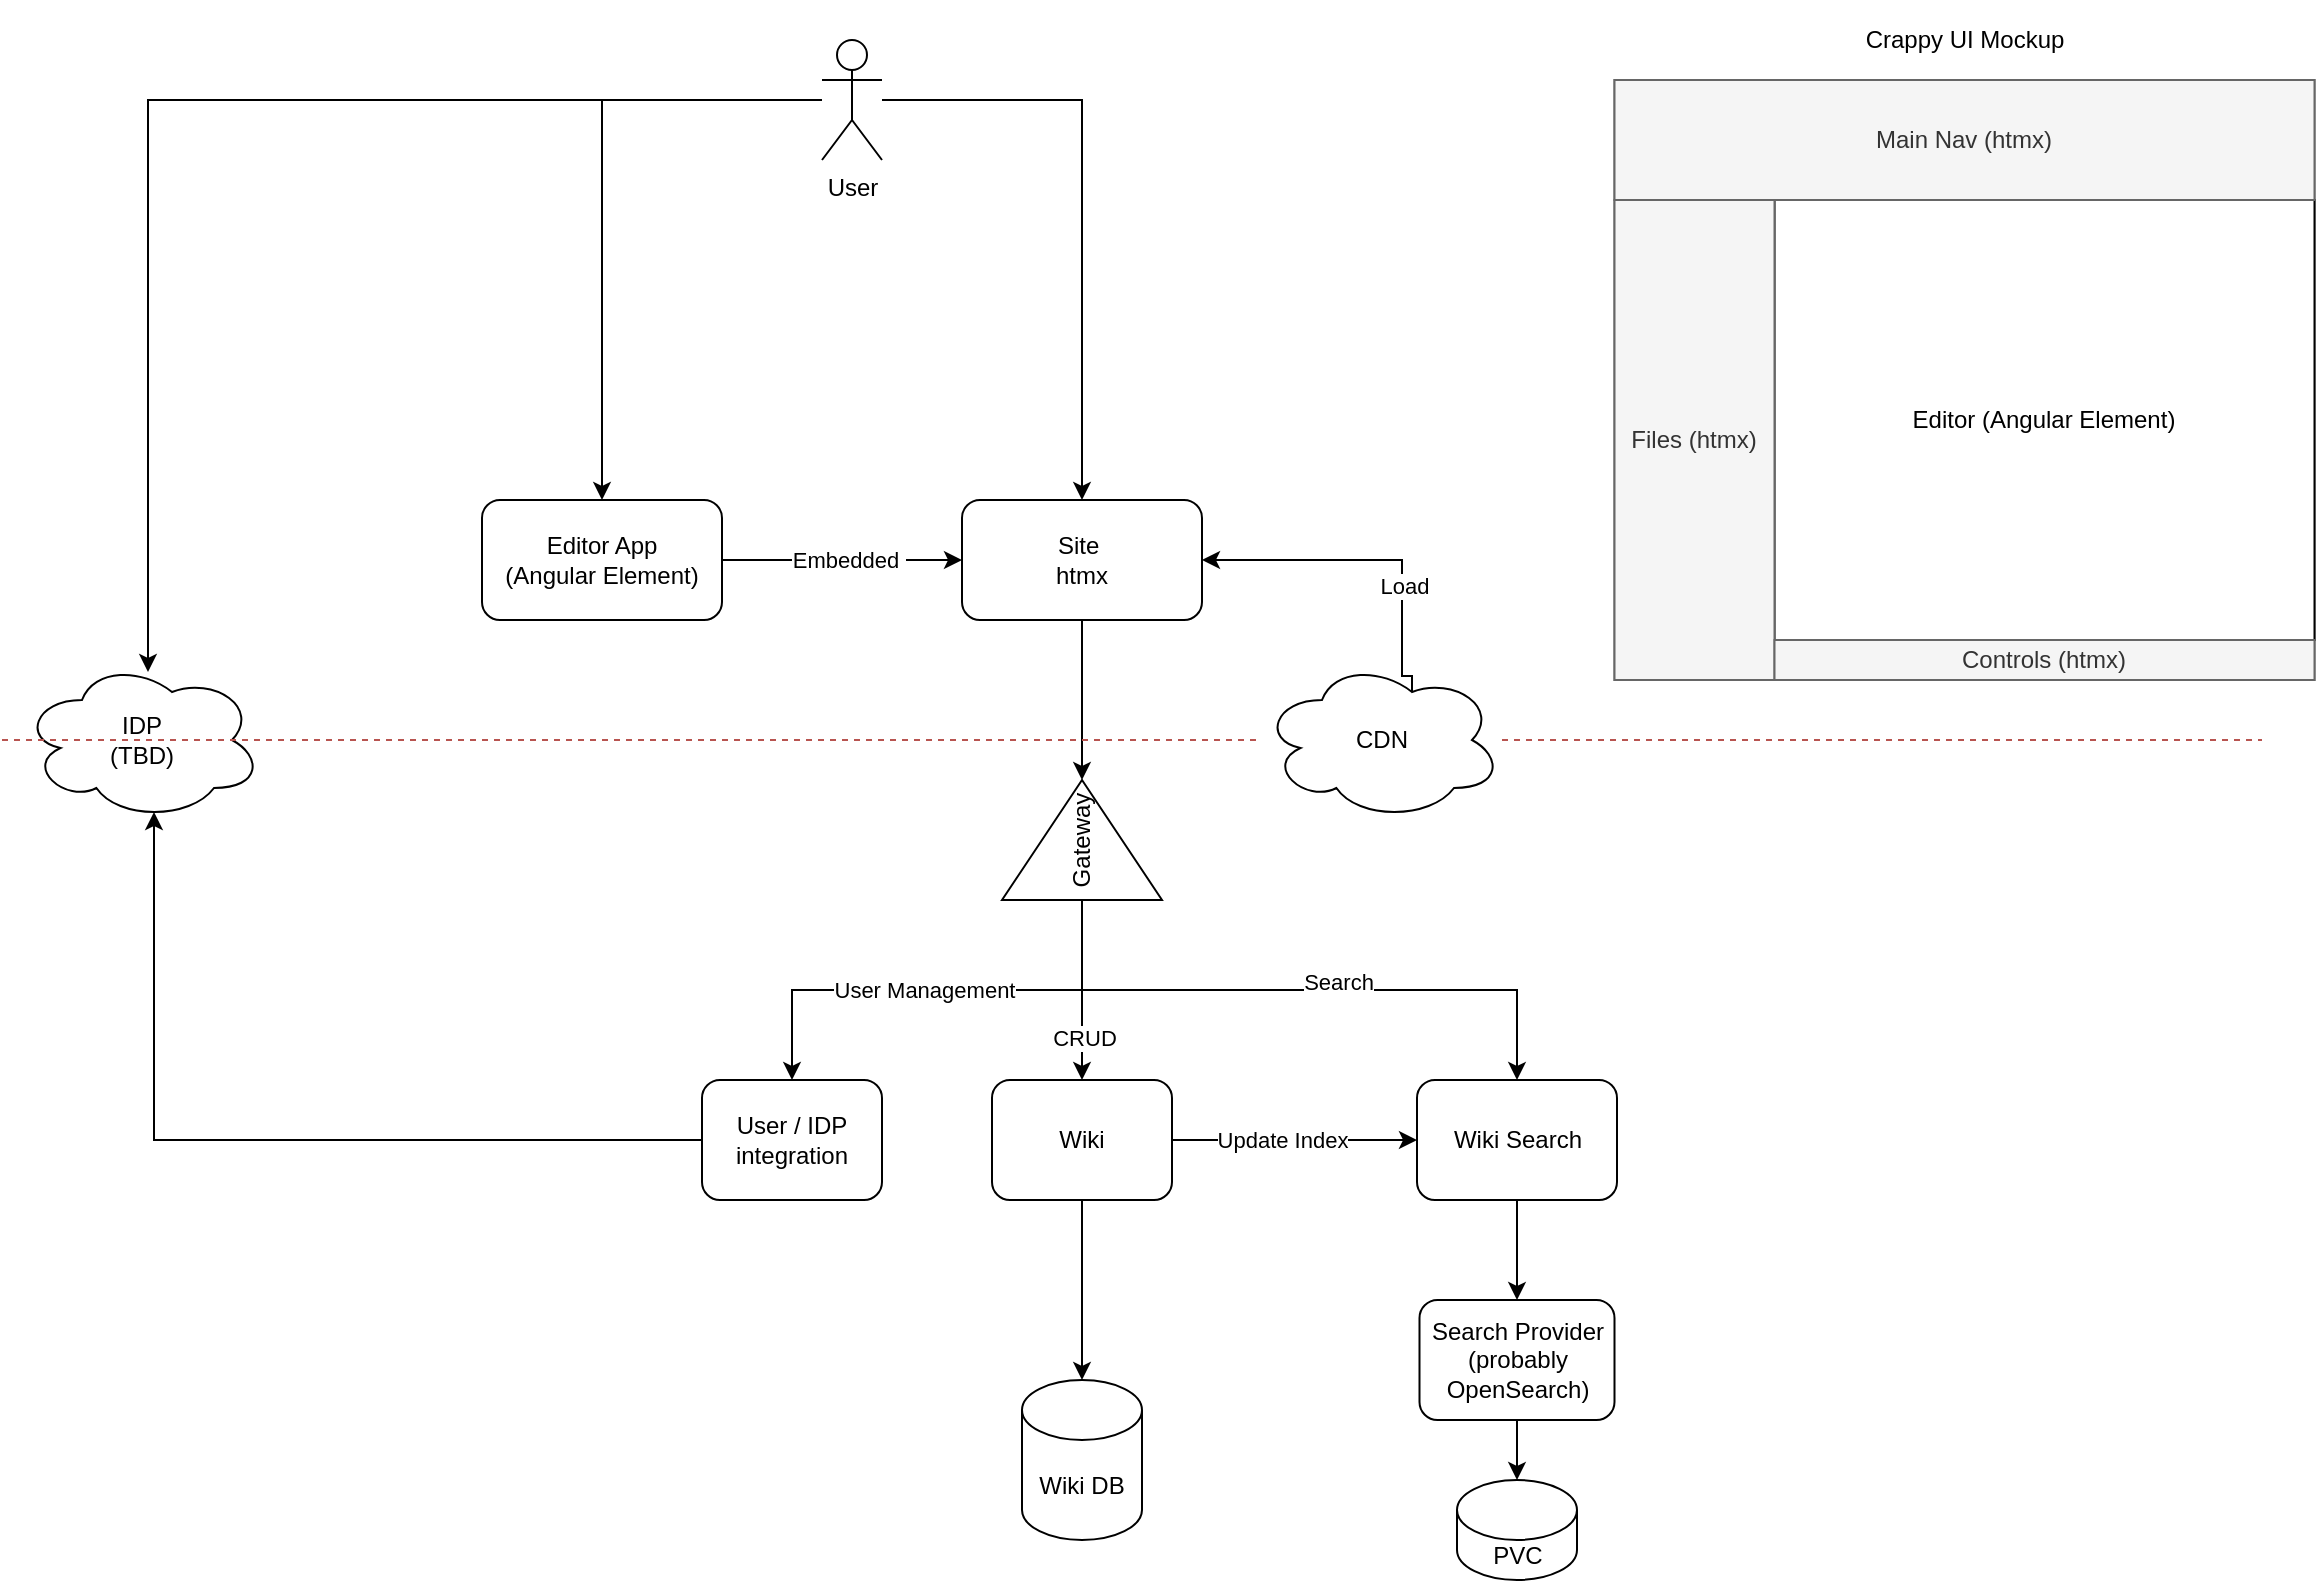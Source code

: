 <mxfile version="21.6.6" type="device">
  <diagram name="Page-1" id="305SGDI7W9s_KfbfRGtT">
    <mxGraphModel dx="1648" dy="907" grid="1" gridSize="10" guides="1" tooltips="1" connect="1" arrows="1" fold="1" page="1" pageScale="1" pageWidth="850" pageHeight="1100" math="0" shadow="0">
      <root>
        <mxCell id="0" />
        <mxCell id="1" parent="0" />
        <mxCell id="pLAp17gwkIlJmsqobUR1-7" style="edgeStyle=orthogonalEdgeStyle;rounded=0;orthogonalLoop=1;jettySize=auto;html=1;" parent="1" source="pLAp17gwkIlJmsqobUR1-2" target="pLAp17gwkIlJmsqobUR1-3" edge="1">
          <mxGeometry relative="1" as="geometry" />
        </mxCell>
        <mxCell id="pLAp17gwkIlJmsqobUR1-8" style="edgeStyle=orthogonalEdgeStyle;rounded=0;orthogonalLoop=1;jettySize=auto;html=1;entryX=0.5;entryY=0;entryDx=0;entryDy=0;" parent="1" source="pLAp17gwkIlJmsqobUR1-2" target="pLAp17gwkIlJmsqobUR1-4" edge="1">
          <mxGeometry relative="1" as="geometry" />
        </mxCell>
        <mxCell id="pLAp17gwkIlJmsqobUR1-28" style="edgeStyle=orthogonalEdgeStyle;rounded=0;orthogonalLoop=1;jettySize=auto;html=1;entryX=0.525;entryY=0.075;entryDx=0;entryDy=0;entryPerimeter=0;" parent="1" source="pLAp17gwkIlJmsqobUR1-2" target="pLAp17gwkIlJmsqobUR1-26" edge="1">
          <mxGeometry relative="1" as="geometry">
            <mxPoint x="80" y="400" as="targetPoint" />
          </mxGeometry>
        </mxCell>
        <mxCell id="pLAp17gwkIlJmsqobUR1-2" value="User" style="shape=umlActor;verticalLabelPosition=bottom;verticalAlign=top;html=1;outlineConnect=0;" parent="1" vertex="1">
          <mxGeometry x="410" y="90" width="30" height="60" as="geometry" />
        </mxCell>
        <mxCell id="pLAp17gwkIlJmsqobUR1-5" style="edgeStyle=orthogonalEdgeStyle;rounded=0;orthogonalLoop=1;jettySize=auto;html=1;exitX=0;exitY=0.5;exitDx=0;exitDy=0;entryX=1;entryY=0.5;entryDx=0;entryDy=0;endArrow=none;endFill=0;startArrow=classic;startFill=1;" parent="1" source="pLAp17gwkIlJmsqobUR1-3" target="pLAp17gwkIlJmsqobUR1-4" edge="1">
          <mxGeometry relative="1" as="geometry" />
        </mxCell>
        <mxCell id="pLAp17gwkIlJmsqobUR1-6" value="Embedded&amp;nbsp;" style="edgeLabel;html=1;align=center;verticalAlign=middle;resizable=0;points=[];" parent="pLAp17gwkIlJmsqobUR1-5" vertex="1" connectable="0">
          <mxGeometry x="-0.18" y="4" relative="1" as="geometry">
            <mxPoint x="-8" y="-4" as="offset" />
          </mxGeometry>
        </mxCell>
        <mxCell id="pLAp17gwkIlJmsqobUR1-20" style="edgeStyle=orthogonalEdgeStyle;rounded=0;orthogonalLoop=1;jettySize=auto;html=1;exitX=0.5;exitY=1;exitDx=0;exitDy=0;entryX=1;entryY=0.5;entryDx=0;entryDy=0;" parent="1" source="pLAp17gwkIlJmsqobUR1-3" target="pLAp17gwkIlJmsqobUR1-19" edge="1">
          <mxGeometry relative="1" as="geometry" />
        </mxCell>
        <mxCell id="pLAp17gwkIlJmsqobUR1-3" value="Site&amp;nbsp;&lt;br&gt;htmx" style="rounded=1;whiteSpace=wrap;html=1;" parent="1" vertex="1">
          <mxGeometry x="480" y="320" width="120" height="60" as="geometry" />
        </mxCell>
        <mxCell id="pLAp17gwkIlJmsqobUR1-4" value="Editor App&lt;br&gt;(Angular Element)" style="rounded=1;whiteSpace=wrap;html=1;" parent="1" vertex="1">
          <mxGeometry x="240" y="320" width="120" height="60" as="geometry" />
        </mxCell>
        <mxCell id="pLAp17gwkIlJmsqobUR1-10" value="" style="rounded=0;whiteSpace=wrap;html=1;fillColor=#f5f5f5;fontColor=#333333;strokeColor=#666666;" parent="1" vertex="1">
          <mxGeometry x="806.25" y="110" width="350" height="300" as="geometry" />
        </mxCell>
        <mxCell id="pLAp17gwkIlJmsqobUR1-11" value="Editor (Angular Element)" style="rounded=0;whiteSpace=wrap;html=1;" parent="1" vertex="1">
          <mxGeometry x="886.25" y="170" width="270" height="220" as="geometry" />
        </mxCell>
        <mxCell id="pLAp17gwkIlJmsqobUR1-12" value="Main Nav (htmx)" style="rounded=0;whiteSpace=wrap;html=1;fillColor=#f5f5f5;fontColor=#333333;strokeColor=#666666;" parent="1" vertex="1">
          <mxGeometry x="806.25" y="110" width="350" height="60" as="geometry" />
        </mxCell>
        <mxCell id="pLAp17gwkIlJmsqobUR1-13" value="Files (htmx)" style="rounded=0;whiteSpace=wrap;html=1;fillColor=#f5f5f5;fontColor=#333333;strokeColor=#666666;" parent="1" vertex="1">
          <mxGeometry x="806.25" y="170" width="80" height="240" as="geometry" />
        </mxCell>
        <mxCell id="pLAp17gwkIlJmsqobUR1-14" value="Controls (htmx)" style="rounded=0;whiteSpace=wrap;html=1;fillColor=#f5f5f5;fontColor=#333333;strokeColor=#666666;" parent="1" vertex="1">
          <mxGeometry x="886.25" y="390" width="270" height="20" as="geometry" />
        </mxCell>
        <mxCell id="pLAp17gwkIlJmsqobUR1-15" value="Crappy UI Mockup" style="text;html=1;strokeColor=none;fillColor=none;align=center;verticalAlign=middle;whiteSpace=wrap;rounded=0;" parent="1" vertex="1">
          <mxGeometry x="883.75" y="70" width="195" height="40" as="geometry" />
        </mxCell>
        <mxCell id="pLAp17gwkIlJmsqobUR1-16" value="" style="endArrow=none;dashed=1;html=1;rounded=0;fillColor=#f8cecc;strokeColor=#b85450;" parent="1" edge="1" source="7CrDT5_cEv3WjHguBi0t-9">
          <mxGeometry width="50" height="50" relative="1" as="geometry">
            <mxPoint y="440" as="sourcePoint" />
            <mxPoint x="1130" y="440" as="targetPoint" />
          </mxGeometry>
        </mxCell>
        <mxCell id="pLAp17gwkIlJmsqobUR1-29" style="edgeStyle=orthogonalEdgeStyle;rounded=0;orthogonalLoop=1;jettySize=auto;html=1;exitX=0;exitY=0.5;exitDx=0;exitDy=0;entryX=0.55;entryY=0.95;entryDx=0;entryDy=0;entryPerimeter=0;" parent="1" source="pLAp17gwkIlJmsqobUR1-18" target="pLAp17gwkIlJmsqobUR1-26" edge="1">
          <mxGeometry relative="1" as="geometry">
            <mxPoint x="70" y="490" as="targetPoint" />
          </mxGeometry>
        </mxCell>
        <mxCell id="pLAp17gwkIlJmsqobUR1-18" value="User / IDP integration" style="rounded=1;whiteSpace=wrap;html=1;" parent="1" vertex="1">
          <mxGeometry x="350" y="610" width="90" height="60" as="geometry" />
        </mxCell>
        <mxCell id="pLAp17gwkIlJmsqobUR1-23" style="edgeStyle=orthogonalEdgeStyle;rounded=0;orthogonalLoop=1;jettySize=auto;html=1;exitX=0;exitY=0.5;exitDx=0;exitDy=0;entryX=0.5;entryY=0;entryDx=0;entryDy=0;" parent="1" source="pLAp17gwkIlJmsqobUR1-19" target="pLAp17gwkIlJmsqobUR1-22" edge="1">
          <mxGeometry relative="1" as="geometry" />
        </mxCell>
        <mxCell id="7CrDT5_cEv3WjHguBi0t-5" value="Search" style="edgeLabel;html=1;align=center;verticalAlign=middle;resizable=0;points=[];" vertex="1" connectable="0" parent="pLAp17gwkIlJmsqobUR1-23">
          <mxGeometry x="0.121" y="4" relative="1" as="geometry">
            <mxPoint as="offset" />
          </mxGeometry>
        </mxCell>
        <mxCell id="pLAp17gwkIlJmsqobUR1-24" style="edgeStyle=orthogonalEdgeStyle;rounded=0;orthogonalLoop=1;jettySize=auto;html=1;exitX=0;exitY=0.5;exitDx=0;exitDy=0;" parent="1" source="pLAp17gwkIlJmsqobUR1-19" target="pLAp17gwkIlJmsqobUR1-21" edge="1">
          <mxGeometry relative="1" as="geometry" />
        </mxCell>
        <mxCell id="7CrDT5_cEv3WjHguBi0t-4" value="CRUD" style="edgeLabel;html=1;align=center;verticalAlign=middle;resizable=0;points=[];" vertex="1" connectable="0" parent="pLAp17gwkIlJmsqobUR1-24">
          <mxGeometry x="0.526" y="1" relative="1" as="geometry">
            <mxPoint as="offset" />
          </mxGeometry>
        </mxCell>
        <mxCell id="pLAp17gwkIlJmsqobUR1-25" style="edgeStyle=orthogonalEdgeStyle;rounded=0;orthogonalLoop=1;jettySize=auto;html=1;exitX=0;exitY=0.5;exitDx=0;exitDy=0;entryX=0.5;entryY=0;entryDx=0;entryDy=0;" parent="1" source="pLAp17gwkIlJmsqobUR1-19" target="pLAp17gwkIlJmsqobUR1-18" edge="1">
          <mxGeometry relative="1" as="geometry" />
        </mxCell>
        <mxCell id="7CrDT5_cEv3WjHguBi0t-6" value="User Management" style="edgeLabel;html=1;align=center;verticalAlign=middle;resizable=0;points=[];" vertex="1" connectable="0" parent="pLAp17gwkIlJmsqobUR1-25">
          <mxGeometry x="0.078" relative="1" as="geometry">
            <mxPoint x="2" as="offset" />
          </mxGeometry>
        </mxCell>
        <mxCell id="pLAp17gwkIlJmsqobUR1-19" value="Gateway" style="triangle;whiteSpace=wrap;html=1;rotation=-90;" parent="1" vertex="1">
          <mxGeometry x="510" y="450" width="60" height="80" as="geometry" />
        </mxCell>
        <mxCell id="pLAp17gwkIlJmsqobUR1-31" style="edgeStyle=orthogonalEdgeStyle;rounded=0;orthogonalLoop=1;jettySize=auto;html=1;exitX=0.5;exitY=1;exitDx=0;exitDy=0;" parent="1" source="pLAp17gwkIlJmsqobUR1-21" target="pLAp17gwkIlJmsqobUR1-30" edge="1">
          <mxGeometry relative="1" as="geometry" />
        </mxCell>
        <mxCell id="pLAp17gwkIlJmsqobUR1-34" style="edgeStyle=orthogonalEdgeStyle;rounded=0;orthogonalLoop=1;jettySize=auto;html=1;exitX=1;exitY=0.5;exitDx=0;exitDy=0;entryX=0;entryY=0.5;entryDx=0;entryDy=0;" parent="1" source="pLAp17gwkIlJmsqobUR1-21" target="pLAp17gwkIlJmsqobUR1-22" edge="1">
          <mxGeometry relative="1" as="geometry" />
        </mxCell>
        <mxCell id="pLAp17gwkIlJmsqobUR1-35" value="Update Index" style="edgeLabel;html=1;align=center;verticalAlign=middle;resizable=0;points=[];" parent="pLAp17gwkIlJmsqobUR1-34" vertex="1" connectable="0">
          <mxGeometry x="0.154" y="-2" relative="1" as="geometry">
            <mxPoint x="-16" y="-2" as="offset" />
          </mxGeometry>
        </mxCell>
        <mxCell id="pLAp17gwkIlJmsqobUR1-21" value="Wiki" style="rounded=1;whiteSpace=wrap;html=1;" parent="1" vertex="1">
          <mxGeometry x="495" y="610" width="90" height="60" as="geometry" />
        </mxCell>
        <mxCell id="7CrDT5_cEv3WjHguBi0t-2" style="edgeStyle=orthogonalEdgeStyle;rounded=0;orthogonalLoop=1;jettySize=auto;html=1;exitX=0.5;exitY=1;exitDx=0;exitDy=0;entryX=0.5;entryY=0;entryDx=0;entryDy=0;" edge="1" parent="1" source="pLAp17gwkIlJmsqobUR1-22" target="7CrDT5_cEv3WjHguBi0t-1">
          <mxGeometry relative="1" as="geometry" />
        </mxCell>
        <mxCell id="pLAp17gwkIlJmsqobUR1-22" value="Wiki Search" style="rounded=1;whiteSpace=wrap;html=1;" parent="1" vertex="1">
          <mxGeometry x="707.5" y="610" width="100" height="60" as="geometry" />
        </mxCell>
        <mxCell id="pLAp17gwkIlJmsqobUR1-26" value="IDP&lt;br&gt;(TBD)" style="ellipse;shape=cloud;whiteSpace=wrap;html=1;" parent="1" vertex="1">
          <mxGeometry x="10" y="400" width="120" height="80" as="geometry" />
        </mxCell>
        <mxCell id="pLAp17gwkIlJmsqobUR1-30" value="Wiki DB" style="shape=cylinder3;whiteSpace=wrap;html=1;boundedLbl=1;backgroundOutline=1;size=15;" parent="1" vertex="1">
          <mxGeometry x="510" y="760" width="60" height="80" as="geometry" />
        </mxCell>
        <mxCell id="pLAp17gwkIlJmsqobUR1-32" value="PVC" style="shape=cylinder3;whiteSpace=wrap;html=1;boundedLbl=1;backgroundOutline=1;size=15;" parent="1" vertex="1">
          <mxGeometry x="727.5" y="810" width="60" height="50" as="geometry" />
        </mxCell>
        <mxCell id="7CrDT5_cEv3WjHguBi0t-3" style="edgeStyle=orthogonalEdgeStyle;rounded=0;orthogonalLoop=1;jettySize=auto;html=1;exitX=0.5;exitY=1;exitDx=0;exitDy=0;entryX=0.5;entryY=0;entryDx=0;entryDy=0;entryPerimeter=0;" edge="1" parent="1" source="7CrDT5_cEv3WjHguBi0t-1" target="pLAp17gwkIlJmsqobUR1-32">
          <mxGeometry relative="1" as="geometry" />
        </mxCell>
        <mxCell id="7CrDT5_cEv3WjHguBi0t-1" value="Search Provider (probably OpenSearch)" style="rounded=1;whiteSpace=wrap;html=1;" vertex="1" parent="1">
          <mxGeometry x="708.75" y="720" width="97.5" height="60" as="geometry" />
        </mxCell>
        <mxCell id="7CrDT5_cEv3WjHguBi0t-10" value="" style="endArrow=none;dashed=1;html=1;rounded=0;fillColor=#f8cecc;strokeColor=#b85450;" edge="1" parent="1" target="7CrDT5_cEv3WjHguBi0t-9">
          <mxGeometry width="50" height="50" relative="1" as="geometry">
            <mxPoint y="440" as="sourcePoint" />
            <mxPoint x="1130" y="440" as="targetPoint" />
          </mxGeometry>
        </mxCell>
        <mxCell id="7CrDT5_cEv3WjHguBi0t-11" style="edgeStyle=orthogonalEdgeStyle;rounded=0;orthogonalLoop=1;jettySize=auto;html=1;exitX=0.625;exitY=0.2;exitDx=0;exitDy=0;exitPerimeter=0;entryX=1;entryY=0.5;entryDx=0;entryDy=0;" edge="1" parent="1" source="7CrDT5_cEv3WjHguBi0t-9" target="pLAp17gwkIlJmsqobUR1-3">
          <mxGeometry relative="1" as="geometry">
            <Array as="points">
              <mxPoint x="705" y="408" />
              <mxPoint x="700" y="408" />
              <mxPoint x="700" y="350" />
            </Array>
          </mxGeometry>
        </mxCell>
        <mxCell id="7CrDT5_cEv3WjHguBi0t-12" value="Load" style="edgeLabel;html=1;align=center;verticalAlign=middle;resizable=0;points=[];" vertex="1" connectable="0" parent="7CrDT5_cEv3WjHguBi0t-11">
          <mxGeometry x="-0.324" y="-1" relative="1" as="geometry">
            <mxPoint as="offset" />
          </mxGeometry>
        </mxCell>
        <mxCell id="7CrDT5_cEv3WjHguBi0t-9" value="CDN" style="ellipse;shape=cloud;whiteSpace=wrap;html=1;" vertex="1" parent="1">
          <mxGeometry x="630" y="400" width="120" height="80" as="geometry" />
        </mxCell>
      </root>
    </mxGraphModel>
  </diagram>
</mxfile>
